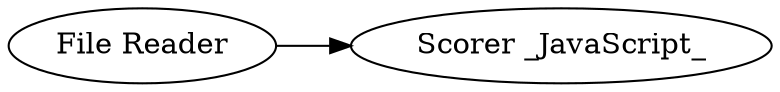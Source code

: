 digraph {
	"5436372640852063174_2" [label="Scorer _JavaScript_"]
	"5436372640852063174_1" [label="File Reader"]
	"5436372640852063174_1" -> "5436372640852063174_2"
	rankdir=LR
}
